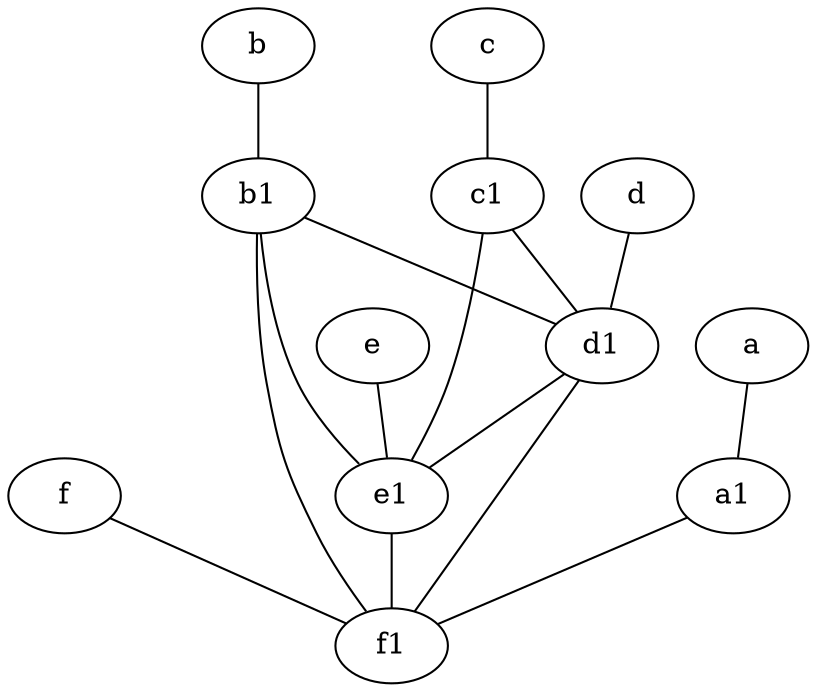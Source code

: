 graph {
	e [pos="7,9!"]
	f [pos="3,9!"]
	d [pos="2,5!"]
	d1 [pos="3,5!"]
	b1 [pos="9,4!"]
	a [pos="8,2!"]
	f1 [pos="3,8!"]
	c1 [pos="4.5,3!"]
	c [pos="4.5,2!"]
	e1 [pos="7,7!"]
	b [pos="10,4!"]
	a1 [pos="8,3!"]
	e -- e1
	f -- f1
	c1 -- e1
	d -- d1
	a1 -- f1
	c -- c1
	d1 -- f1
	b1 -- f1
	e1 -- f1
	c1 -- d1
	b -- b1
	a -- a1
	b1 -- d1
	d1 -- e1
	b1 -- e1
}
